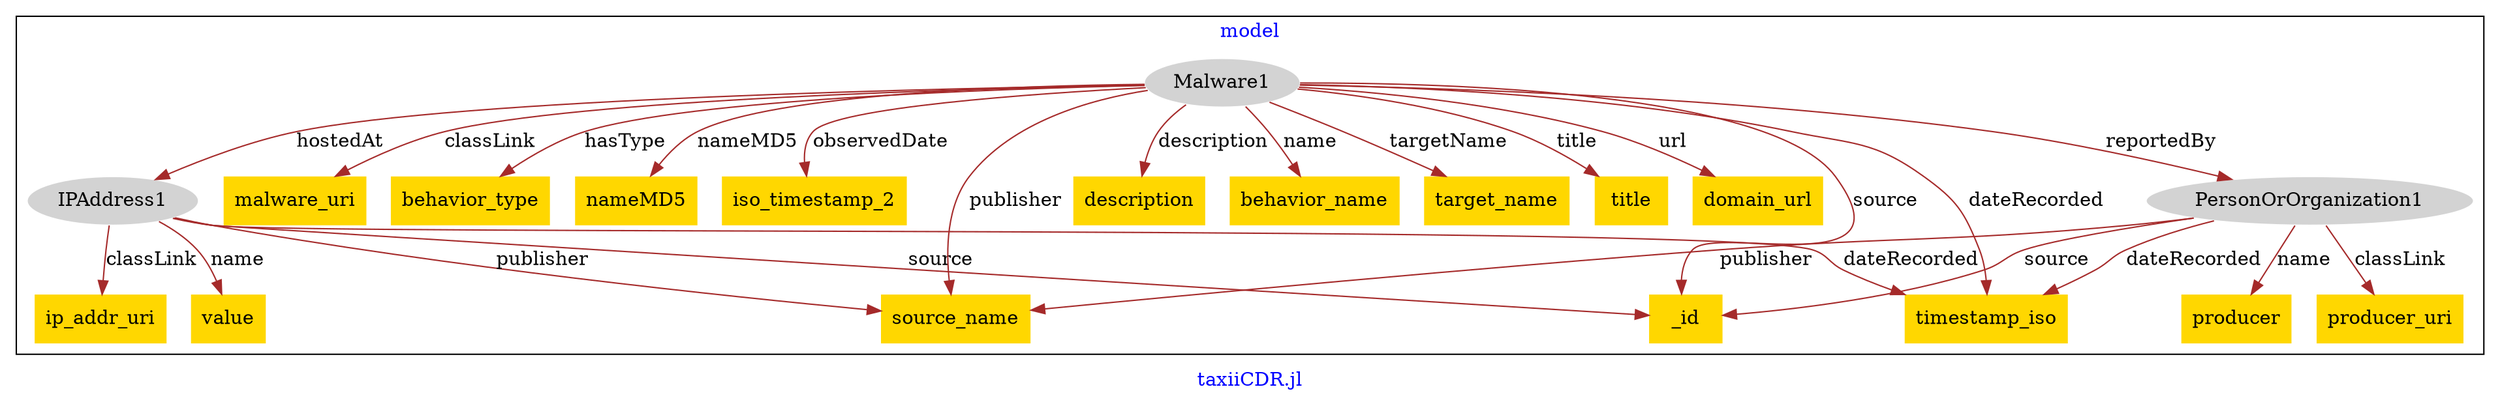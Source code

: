 digraph n0 {
fontcolor="blue"
remincross="true"
label="taxiiCDR.jl"
subgraph cluster {
label="model"
n2[style="filled",color="white",fillcolor="lightgray",label="IPAddress1"];
n3[shape="plaintext",style="filled",fillcolor="gold",label="ip_addr_uri"];
n4[shape="plaintext",style="filled",fillcolor="gold",label="value"];
n5[style="filled",color="white",fillcolor="lightgray",label="Malware1"];
n6[shape="plaintext",style="filled",fillcolor="gold",label="malware_uri"];
n7[shape="plaintext",style="filled",fillcolor="gold",label="behavior_type"];
n8[shape="plaintext",style="filled",fillcolor="gold",label="nameMD5"];
n9[shape="plaintext",style="filled",fillcolor="gold",label="iso_timestamp_2"];
n10[style="filled",color="white",fillcolor="lightgray",label="PersonOrOrganization1"];
n11[shape="plaintext",style="filled",fillcolor="gold",label="description"];
n12[shape="plaintext",style="filled",fillcolor="gold",label="behavior_name"];
n13[shape="plaintext",style="filled",fillcolor="gold",label="target_name"];
n14[shape="plaintext",style="filled",fillcolor="gold",label="title"];
n15[shape="plaintext",style="filled",fillcolor="gold",label="domain_url"];
n16[shape="plaintext",style="filled",fillcolor="gold",label="producer_uri"];
n17[shape="plaintext",style="filled",fillcolor="gold",label="timestamp_iso"];
n18[shape="plaintext",style="filled",fillcolor="gold",label="producer"];
n19[shape="plaintext",style="filled",fillcolor="gold",label="source_name"];
n20[shape="plaintext",style="filled",fillcolor="gold",label="_id"];
}
n2 -> n3[color="brown",fontcolor="black",label="classLink"]
n2 -> n4[color="brown",fontcolor="black",label="name"]
n5 -> n6[color="brown",fontcolor="black",label="classLink"]
n5 -> n7[color="brown",fontcolor="black",label="hasType"]
n5 -> n2[color="brown",fontcolor="black",label="hostedAt"]
n5 -> n8[color="brown",fontcolor="black",label="nameMD5"]
n5 -> n9[color="brown",fontcolor="black",label="observedDate"]
n5 -> n10[color="brown",fontcolor="black",label="reportedBy"]
n5 -> n11[color="brown",fontcolor="black",label="description"]
n5 -> n12[color="brown",fontcolor="black",label="name"]
n5 -> n13[color="brown",fontcolor="black",label="targetName"]
n5 -> n14[color="brown",fontcolor="black",label="title"]
n5 -> n15[color="brown",fontcolor="black",label="url"]
n10 -> n16[color="brown",fontcolor="black",label="classLink"]
n10 -> n17[color="brown",fontcolor="black",label="dateRecorded"]
n10 -> n18[color="brown",fontcolor="black",label="name"]
n10 -> n19[color="brown",fontcolor="black",label="publisher"]
n10 -> n20[color="brown",fontcolor="black",label="source"]
n5 -> n19[color="brown",fontcolor="black",label="publisher"]
n5 -> n17[color="brown",fontcolor="black",label="dateRecorded"]
n2 -> n20[color="brown",fontcolor="black",label="source"]
n2 -> n19[color="brown",fontcolor="black",label="publisher"]
n2 -> n17[color="brown",fontcolor="black",label="dateRecorded"]
n5 -> n20[color="brown",fontcolor="black",label="source"]
}

